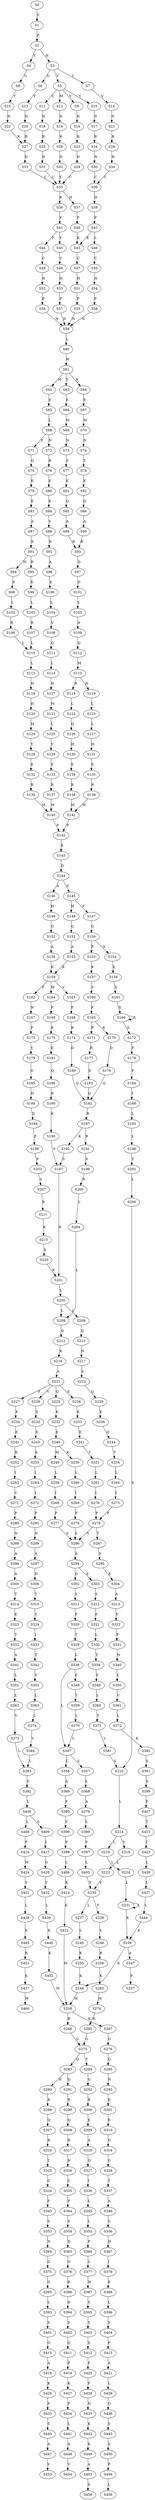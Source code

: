strict digraph  {
	S0 -> S1 [ label = V ];
	S1 -> S2 [ label = P ];
	S2 -> S3 [ label = H ];
	S2 -> S4 [ label = Y ];
	S3 -> S5 [ label = V ];
	S3 -> S6 [ label = G ];
	S3 -> S7 [ label = I ];
	S4 -> S8 [ label = G ];
	S5 -> S9 [ label = V ];
	S5 -> S10 [ label = Y ];
	S5 -> S11 [ label = L ];
	S5 -> S12 [ label = M ];
	S6 -> S13 [ label = Y ];
	S7 -> S14 [ label = V ];
	S8 -> S15 [ label = Y ];
	S9 -> S16 [ label = N ];
	S10 -> S17 [ label = N ];
	S11 -> S18 [ label = N ];
	S12 -> S19 [ label = N ];
	S13 -> S20 [ label = N ];
	S14 -> S21 [ label = N ];
	S15 -> S22 [ label = N ];
	S16 -> S23 [ label = R ];
	S17 -> S24 [ label = R ];
	S18 -> S25 [ label = R ];
	S19 -> S26 [ label = R ];
	S20 -> S27 [ label = R ];
	S21 -> S28 [ label = R ];
	S22 -> S27 [ label = R ];
	S23 -> S29 [ label = D ];
	S24 -> S30 [ label = N ];
	S25 -> S31 [ label = D ];
	S26 -> S32 [ label = D ];
	S27 -> S33 [ label = D ];
	S28 -> S34 [ label = N ];
	S29 -> S35 [ label = C ];
	S30 -> S36 [ label = C ];
	S31 -> S35 [ label = C ];
	S32 -> S35 [ label = C ];
	S33 -> S35 [ label = C ];
	S34 -> S36 [ label = C ];
	S35 -> S37 [ label = H ];
	S35 -> S38 [ label = R ];
	S36 -> S39 [ label = H ];
	S37 -> S40 [ label = P ];
	S38 -> S41 [ label = P ];
	S39 -> S42 [ label = P ];
	S40 -> S43 [ label = K ];
	S41 -> S44 [ label = P ];
	S41 -> S45 [ label = Y ];
	S42 -> S46 [ label = L ];
	S42 -> S43 [ label = K ];
	S43 -> S47 [ label = C ];
	S44 -> S48 [ label = C ];
	S45 -> S49 [ label = C ];
	S46 -> S50 [ label = C ];
	S47 -> S51 [ label = H ];
	S48 -> S52 [ label = H ];
	S49 -> S53 [ label = H ];
	S50 -> S54 [ label = H ];
	S51 -> S55 [ label = P ];
	S52 -> S56 [ label = P ];
	S53 -> S57 [ label = P ];
	S54 -> S58 [ label = P ];
	S55 -> S59 [ label = N ];
	S56 -> S59 [ label = N ];
	S57 -> S59 [ label = N ];
	S58 -> S59 [ label = N ];
	S59 -> S60 [ label = L ];
	S60 -> S61 [ label = W ];
	S61 -> S62 [ label = H ];
	S61 -> S63 [ label = Y ];
	S61 -> S64 [ label = N ];
	S62 -> S65 [ label = E ];
	S63 -> S66 [ label = E ];
	S64 -> S67 [ label = E ];
	S65 -> S68 [ label = L ];
	S66 -> S69 [ label = M ];
	S67 -> S70 [ label = M ];
	S68 -> S71 [ label = F ];
	S68 -> S72 [ label = N ];
	S69 -> S73 [ label = N ];
	S70 -> S74 [ label = N ];
	S71 -> S75 [ label = Q ];
	S72 -> S76 [ label = R ];
	S73 -> S77 [ label = S ];
	S74 -> S78 [ label = T ];
	S75 -> S79 [ label = E ];
	S76 -> S80 [ label = E ];
	S77 -> S81 [ label = E ];
	S78 -> S82 [ label = E ];
	S79 -> S83 [ label = E ];
	S80 -> S84 [ label = E ];
	S81 -> S85 [ label = Q ];
	S82 -> S86 [ label = Q ];
	S83 -> S87 [ label = A ];
	S84 -> S88 [ label = V ];
	S85 -> S89 [ label = A ];
	S86 -> S90 [ label = A ];
	S87 -> S91 [ label = R ];
	S88 -> S92 [ label = R ];
	S89 -> S93 [ label = R ];
	S90 -> S93 [ label = R ];
	S91 -> S94 [ label = H ];
	S91 -> S95 [ label = R ];
	S92 -> S96 [ label = A ];
	S93 -> S97 [ label = Q ];
	S94 -> S98 [ label = E ];
	S95 -> S99 [ label = E ];
	S96 -> S100 [ label = E ];
	S97 -> S101 [ label = D ];
	S98 -> S102 [ label = L ];
	S99 -> S103 [ label = L ];
	S100 -> S104 [ label = L ];
	S101 -> S105 [ label = L ];
	S102 -> S106 [ label = R ];
	S103 -> S107 [ label = R ];
	S104 -> S108 [ label = V ];
	S105 -> S109 [ label = A ];
	S106 -> S110 [ label = L ];
	S107 -> S110 [ label = L ];
	S108 -> S111 [ label = Q ];
	S109 -> S112 [ label = Q ];
	S110 -> S113 [ label = L ];
	S111 -> S114 [ label = L ];
	S112 -> S115 [ label = M ];
	S113 -> S116 [ label = H ];
	S114 -> S117 [ label = H ];
	S115 -> S118 [ label = R ];
	S115 -> S119 [ label = H ];
	S116 -> S120 [ label = H ];
	S117 -> S121 [ label = M ];
	S118 -> S122 [ label = L ];
	S119 -> S123 [ label = L ];
	S120 -> S124 [ label = M ];
	S121 -> S125 [ label = L ];
	S122 -> S126 [ label = Q ];
	S123 -> S127 [ label = L ];
	S124 -> S128 [ label = Y ];
	S125 -> S129 [ label = Y ];
	S126 -> S130 [ label = H ];
	S127 -> S131 [ label = H ];
	S128 -> S132 [ label = E ];
	S129 -> S133 [ label = E ];
	S130 -> S134 [ label = E ];
	S131 -> S135 [ label = E ];
	S132 -> S136 [ label = R ];
	S133 -> S137 [ label = R ];
	S134 -> S138 [ label = R ];
	S135 -> S139 [ label = R ];
	S136 -> S140 [ label = M ];
	S137 -> S140 [ label = M ];
	S138 -> S141 [ label = M ];
	S139 -> S141 [ label = M ];
	S140 -> S142 [ label = P ];
	S141 -> S142 [ label = P ];
	S142 -> S143 [ label = E ];
	S143 -> S144 [ label = D ];
	S144 -> S145 [ label = P ];
	S144 -> S146 [ label = A ];
	S145 -> S147 [ label = F ];
	S145 -> S148 [ label = H ];
	S146 -> S149 [ label = H ];
	S147 -> S150 [ label = G ];
	S148 -> S151 [ label = G ];
	S149 -> S152 [ label = G ];
	S150 -> S153 [ label = P ];
	S150 -> S154 [ label = X ];
	S151 -> S155 [ label = A ];
	S152 -> S156 [ label = A ];
	S153 -> S157 [ label = K ];
	S154 -> S158 [ label = X ];
	S155 -> S159 [ label = K ];
	S156 -> S159 [ label = K ];
	S157 -> S160 [ label = S ];
	S158 -> S161 [ label = X ];
	S159 -> S162 [ label = P ];
	S159 -> S163 [ label = V ];
	S159 -> S164 [ label = M ];
	S160 -> S165 [ label = P ];
	S161 -> S166 [ label = X ];
	S162 -> S167 [ label = N ];
	S163 -> S168 [ label = P ];
	S164 -> S169 [ label = P ];
	S165 -> S170 [ label = R ];
	S165 -> S171 [ label = P ];
	S166 -> S172 [ label = S ];
	S166 -> S166 [ label = X ];
	S167 -> S173 [ label = P ];
	S168 -> S174 [ label = R ];
	S169 -> S175 [ label = R ];
	S170 -> S176 [ label = D ];
	S171 -> S177 [ label = R ];
	S172 -> S178 [ label = F ];
	S173 -> S179 [ label = Y ];
	S174 -> S180 [ label = D ];
	S175 -> S181 [ label = E ];
	S176 -> S182 [ label = Q ];
	S177 -> S183 [ label = D ];
	S178 -> S184 [ label = F ];
	S179 -> S185 [ label = G ];
	S180 -> S182 [ label = Q ];
	S181 -> S186 [ label = Q ];
	S182 -> S187 [ label = R ];
	S183 -> S182 [ label = Q ];
	S184 -> S188 [ label = I ];
	S185 -> S189 [ label = H ];
	S186 -> S190 [ label = R ];
	S187 -> S191 [ label = R ];
	S187 -> S192 [ label = K ];
	S188 -> S193 [ label = L ];
	S189 -> S194 [ label = D ];
	S190 -> S195 [ label = K ];
	S191 -> S196 [ label = S ];
	S192 -> S197 [ label = S ];
	S193 -> S198 [ label = L ];
	S194 -> S199 [ label = P ];
	S195 -> S197 [ label = S ];
	S196 -> S200 [ label = R ];
	S197 -> S201 [ label = R ];
	S198 -> S202 [ label = T ];
	S199 -> S203 [ label = P ];
	S200 -> S204 [ label = L ];
	S201 -> S205 [ label = L ];
	S202 -> S206 [ label = L ];
	S203 -> S207 [ label = S ];
	S204 -> S208 [ label = L ];
	S205 -> S209 [ label = I ];
	S205 -> S208 [ label = L ];
	S206 -> S210 [ label = S ];
	S207 -> S211 [ label = R ];
	S208 -> S212 [ label = Q ];
	S209 -> S213 [ label = Q ];
	S210 -> S214 [ label = L ];
	S211 -> S215 [ label = K ];
	S212 -> S216 [ label = K ];
	S213 -> S217 [ label = N ];
	S214 -> S218 [ label = V ];
	S214 -> S219 [ label = L ];
	S215 -> S220 [ label = S ];
	S216 -> S221 [ label = A ];
	S217 -> S222 [ label = A ];
	S218 -> S223 [ label = L ];
	S219 -> S224 [ label = L ];
	S220 -> S201 [ label = R ];
	S221 -> S225 [ label = Q ];
	S221 -> S226 [ label = E ];
	S221 -> S227 [ label = F ];
	S221 -> S228 [ label = V ];
	S222 -> S229 [ label = Q ];
	S223 -> S230 [ label = V ];
	S224 -> S231 [ label = L ];
	S225 -> S232 [ label = K ];
	S226 -> S233 [ label = K ];
	S227 -> S234 [ label = K ];
	S228 -> S235 [ label = S ];
	S229 -> S236 [ label = E ];
	S230 -> S237 [ label = L ];
	S230 -> S238 [ label = F ];
	S231 -> S239 [ label = K ];
	S231 -> S231 [ label = L ];
	S232 -> S240 [ label = E ];
	S233 -> S241 [ label = E ];
	S234 -> S242 [ label = E ];
	S235 -> S243 [ label = E ];
	S236 -> S244 [ label = Q ];
	S237 -> S245 [ label = L ];
	S238 -> S246 [ label = L ];
	S239 -> S247 [ label = A ];
	S239 -> S248 [ label = K ];
	S240 -> S249 [ label = M ];
	S240 -> S250 [ label = K ];
	S241 -> S251 [ label = T ];
	S242 -> S252 [ label = R ];
	S243 -> S253 [ label = K ];
	S244 -> S254 [ label = T ];
	S245 -> S255 [ label = K ];
	S246 -> S256 [ label = R ];
	S247 -> S257 [ label = F ];
	S248 -> S258 [ label = M ];
	S249 -> S259 [ label = L ];
	S250 -> S260 [ label = L ];
	S251 -> S261 [ label = L ];
	S252 -> S262 [ label = I ];
	S253 -> S263 [ label = I ];
	S254 -> S264 [ label = L ];
	S255 -> S248 [ label = K ];
	S256 -> S265 [ label = K ];
	S258 -> S266 [ label = R ];
	S258 -> S267 [ label = K ];
	S259 -> S268 [ label = I ];
	S260 -> S269 [ label = I ];
	S261 -> S270 [ label = I ];
	S262 -> S271 [ label = V ];
	S263 -> S272 [ label = I ];
	S264 -> S273 [ label = I ];
	S265 -> S274 [ label = M ];
	S266 -> S275 [ label = G ];
	S267 -> S276 [ label = G ];
	S268 -> S277 [ label = P ];
	S269 -> S278 [ label = P ];
	S270 -> S279 [ label = P ];
	S271 -> S280 [ label = P ];
	S272 -> S281 [ label = P ];
	S273 -> S279 [ label = P ];
	S274 -> S282 [ label = R ];
	S275 -> S283 [ label = Q ];
	S275 -> S284 [ label = T ];
	S276 -> S285 [ label = Q ];
	S277 -> S286 [ label = S ];
	S278 -> S286 [ label = S ];
	S279 -> S287 [ label = T ];
	S279 -> S286 [ label = S ];
	S280 -> S288 [ label = N ];
	S281 -> S289 [ label = N ];
	S282 -> S275 [ label = G ];
	S283 -> S290 [ label = N ];
	S283 -> S291 [ label = D ];
	S284 -> S292 [ label = G ];
	S285 -> S293 [ label = N ];
	S286 -> S294 [ label = A ];
	S287 -> S295 [ label = S ];
	S288 -> S296 [ label = A ];
	S289 -> S297 [ label = A ];
	S290 -> S298 [ label = R ];
	S291 -> S299 [ label = R ];
	S292 -> S300 [ label = R ];
	S293 -> S301 [ label = K ];
	S294 -> S302 [ label = G ];
	S294 -> S303 [ label = E ];
	S295 -> S304 [ label = E ];
	S296 -> S305 [ label = A ];
	S297 -> S306 [ label = D ];
	S298 -> S307 [ label = Q ];
	S299 -> S308 [ label = Q ];
	S300 -> S309 [ label = E ];
	S301 -> S310 [ label = E ];
	S302 -> S311 [ label = S ];
	S303 -> S312 [ label = S ];
	S304 -> S313 [ label = A ];
	S305 -> S314 [ label = T ];
	S306 -> S315 [ label = T ];
	S307 -> S316 [ label = R ];
	S308 -> S317 [ label = R ];
	S309 -> S318 [ label = A ];
	S310 -> S319 [ label = G ];
	S311 -> S320 [ label = F ];
	S312 -> S321 [ label = F ];
	S313 -> S322 [ label = V ];
	S314 -> S323 [ label = E ];
	S315 -> S324 [ label = Y ];
	S316 -> S325 [ label = T ];
	S317 -> S326 [ label = N ];
	S318 -> S327 [ label = Q ];
	S319 -> S328 [ label = G ];
	S320 -> S329 [ label = T ];
	S321 -> S330 [ label = L ];
	S322 -> S331 [ label = F ];
	S323 -> S332 [ label = T ];
	S324 -> S333 [ label = I ];
	S325 -> S334 [ label = C ];
	S326 -> S335 [ label = C ];
	S327 -> S336 [ label = I ];
	S328 -> S337 [ label = T ];
	S329 -> S338 [ label = L ];
	S330 -> S339 [ label = T ];
	S331 -> S340 [ label = N ];
	S332 -> S341 [ label = A ];
	S333 -> S342 [ label = T ];
	S334 -> S343 [ label = F ];
	S335 -> S344 [ label = F ];
	S336 -> S345 [ label = L ];
	S337 -> S346 [ label = A ];
	S338 -> S347 [ label = L ];
	S338 -> S348 [ label = F ];
	S339 -> S349 [ label = S ];
	S340 -> S350 [ label = L ];
	S341 -> S351 [ label = L ];
	S342 -> S352 [ label = V ];
	S343 -> S353 [ label = S ];
	S344 -> S354 [ label = S ];
	S345 -> S355 [ label = L ];
	S346 -> S356 [ label = S ];
	S347 -> S357 [ label = S ];
	S347 -> S358 [ label = L ];
	S348 -> S359 [ label = T ];
	S349 -> S360 [ label = L ];
	S350 -> S361 [ label = V ];
	S351 -> S362 [ label = L ];
	S352 -> S363 [ label = L ];
	S353 -> S364 [ label = N ];
	S354 -> S365 [ label = D ];
	S355 -> S366 [ label = P ];
	S356 -> S367 [ label = H ];
	S357 -> S368 [ label = L ];
	S358 -> S369 [ label = A ];
	S359 -> S370 [ label = L ];
	S360 -> S371 [ label = T ];
	S361 -> S372 [ label = L ];
	S362 -> S373 [ label = V ];
	S363 -> S374 [ label = L ];
	S364 -> S375 [ label = G ];
	S365 -> S376 [ label = G ];
	S366 -> S377 [ label = C ];
	S367 -> S378 [ label = I ];
	S368 -> S379 [ label = A ];
	S369 -> S380 [ label = F ];
	S370 -> S347 [ label = L ];
	S371 -> S381 [ label = L ];
	S372 -> S382 [ label = K ];
	S373 -> S383 [ label = L ];
	S374 -> S384 [ label = V ];
	S375 -> S385 [ label = G ];
	S376 -> S386 [ label = R ];
	S377 -> S387 [ label = W ];
	S378 -> S388 [ label = E ];
	S379 -> S389 [ label = L ];
	S380 -> S390 [ label = V ];
	S381 -> S210 [ label = S ];
	S382 -> S391 [ label = S ];
	S383 -> S392 [ label = C ];
	S384 -> S383 [ label = L ];
	S385 -> S393 [ label = L ];
	S386 -> S394 [ label = D ];
	S387 -> S395 [ label = S ];
	S388 -> S396 [ label = L ];
	S389 -> S397 [ label = V ];
	S390 -> S398 [ label = F ];
	S391 -> S399 [ label = S ];
	S392 -> S400 [ label = L ];
	S393 -> S401 [ label = S ];
	S394 -> S402 [ label = S ];
	S395 -> S403 [ label = S ];
	S396 -> S404 [ label = S ];
	S397 -> S405 [ label = L ];
	S398 -> S406 [ label = L ];
	S399 -> S407 [ label = F ];
	S400 -> S408 [ label = L ];
	S400 -> S409 [ label = S ];
	S401 -> S410 [ label = G ];
	S402 -> S411 [ label = G ];
	S403 -> S412 [ label = S ];
	S404 -> S413 [ label = P ];
	S405 -> S230 [ label = V ];
	S406 -> S414 [ label = K ];
	S407 -> S415 [ label = T ];
	S408 -> S416 [ label = F ];
	S409 -> S417 [ label = I ];
	S410 -> S418 [ label = A ];
	S411 -> S419 [ label = P ];
	S412 -> S420 [ label = F ];
	S413 -> S421 [ label = A ];
	S414 -> S422 [ label = K ];
	S415 -> S423 [ label = I ];
	S416 -> S424 [ label = M ];
	S417 -> S425 [ label = G ];
	S418 -> S426 [ label = K ];
	S419 -> S427 [ label = K ];
	S420 -> S428 [ label = F ];
	S421 -> S429 [ label = L ];
	S422 -> S258 [ label = M ];
	S423 -> S430 [ label = L ];
	S424 -> S431 [ label = V ];
	S425 -> S432 [ label = V ];
	S426 -> S433 [ label = F ];
	S427 -> S434 [ label = F ];
	S428 -> S435 [ label = N ];
	S429 -> S436 [ label = G ];
	S430 -> S437 [ label = L ];
	S431 -> S438 [ label = L ];
	S432 -> S439 [ label = L ];
	S433 -> S440 [ label = S ];
	S434 -> S441 [ label = L ];
	S435 -> S442 [ label = K ];
	S436 -> S443 [ label = S ];
	S437 -> S444 [ label = L ];
	S438 -> S445 [ label = E ];
	S439 -> S446 [ label = K ];
	S440 -> S447 [ label = A ];
	S441 -> S448 [ label = A ];
	S442 -> S449 [ label = K ];
	S443 -> S450 [ label = S ];
	S444 -> S239 [ label = K ];
	S445 -> S451 [ label = R ];
	S446 -> S452 [ label = K ];
	S447 -> S453 [ label = V ];
	S448 -> S454 [ label = V ];
	S449 -> S455 [ label = A ];
	S450 -> S456 [ label = P ];
	S451 -> S457 [ label = K ];
	S452 -> S258 [ label = M ];
	S455 -> S458 [ label = S ];
	S456 -> S459 [ label = L ];
	S457 -> S460 [ label = M ];
}
